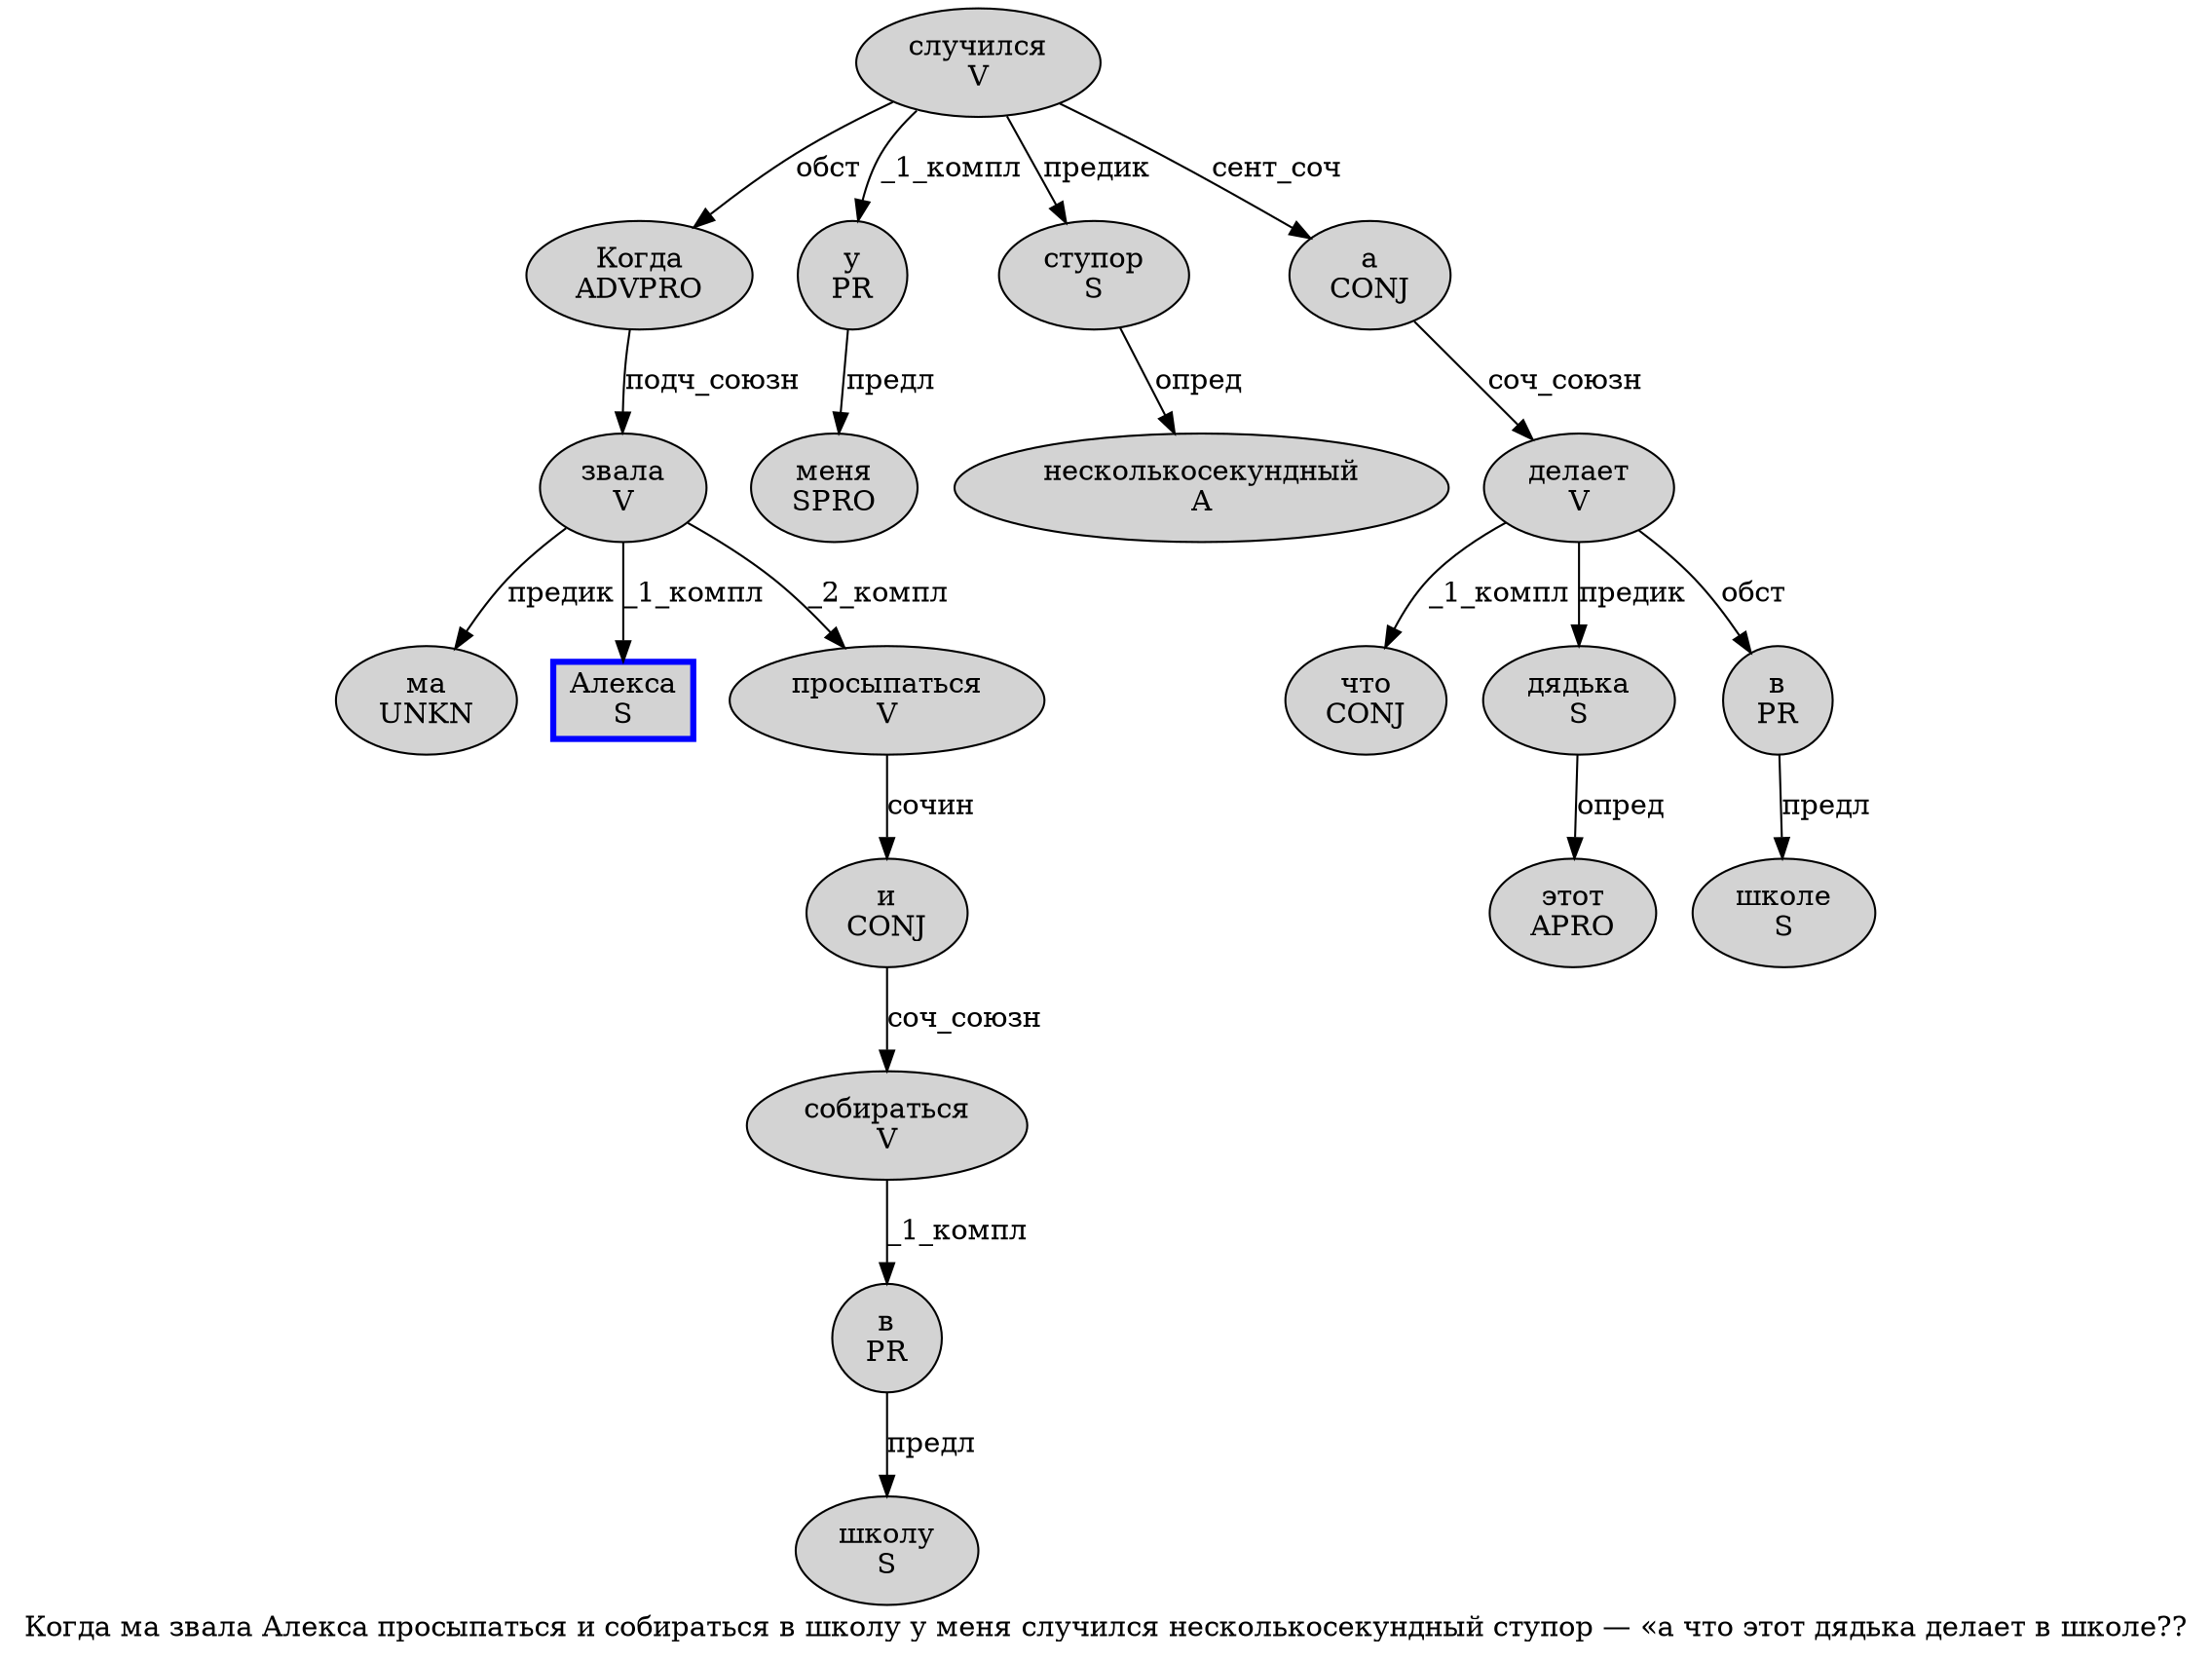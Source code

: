 digraph SENTENCE_3912 {
	graph [label="Когда ма звала Алекса просыпаться и собираться в школу у меня случился несколькосекундный ступор — «а что этот дядька делает в школе??"]
	node [style=filled]
		0 [label="Когда
ADVPRO" color="" fillcolor=lightgray penwidth=1 shape=ellipse]
		1 [label="ма
UNKN" color="" fillcolor=lightgray penwidth=1 shape=ellipse]
		2 [label="звала
V" color="" fillcolor=lightgray penwidth=1 shape=ellipse]
		3 [label="Алекса
S" color=blue fillcolor=lightgray penwidth=3 shape=box]
		4 [label="просыпаться
V" color="" fillcolor=lightgray penwidth=1 shape=ellipse]
		5 [label="и
CONJ" color="" fillcolor=lightgray penwidth=1 shape=ellipse]
		6 [label="собираться
V" color="" fillcolor=lightgray penwidth=1 shape=ellipse]
		7 [label="в
PR" color="" fillcolor=lightgray penwidth=1 shape=ellipse]
		8 [label="школу
S" color="" fillcolor=lightgray penwidth=1 shape=ellipse]
		9 [label="у
PR" color="" fillcolor=lightgray penwidth=1 shape=ellipse]
		10 [label="меня
SPRO" color="" fillcolor=lightgray penwidth=1 shape=ellipse]
		11 [label="случился
V" color="" fillcolor=lightgray penwidth=1 shape=ellipse]
		12 [label="несколькосекундный
A" color="" fillcolor=lightgray penwidth=1 shape=ellipse]
		13 [label="ступор
S" color="" fillcolor=lightgray penwidth=1 shape=ellipse]
		16 [label="а
CONJ" color="" fillcolor=lightgray penwidth=1 shape=ellipse]
		17 [label="что
CONJ" color="" fillcolor=lightgray penwidth=1 shape=ellipse]
		18 [label="этот
APRO" color="" fillcolor=lightgray penwidth=1 shape=ellipse]
		19 [label="дядька
S" color="" fillcolor=lightgray penwidth=1 shape=ellipse]
		20 [label="делает
V" color="" fillcolor=lightgray penwidth=1 shape=ellipse]
		21 [label="в
PR" color="" fillcolor=lightgray penwidth=1 shape=ellipse]
		22 [label="школе
S" color="" fillcolor=lightgray penwidth=1 shape=ellipse]
			5 -> 6 [label="соч_союзн"]
			0 -> 2 [label="подч_союзн"]
			2 -> 1 [label="предик"]
			2 -> 3 [label="_1_компл"]
			2 -> 4 [label="_2_компл"]
			9 -> 10 [label="предл"]
			11 -> 0 [label="обст"]
			11 -> 9 [label="_1_компл"]
			11 -> 13 [label="предик"]
			11 -> 16 [label="сент_соч"]
			20 -> 17 [label="_1_компл"]
			20 -> 19 [label="предик"]
			20 -> 21 [label="обст"]
			6 -> 7 [label="_1_компл"]
			19 -> 18 [label="опред"]
			16 -> 20 [label="соч_союзн"]
			7 -> 8 [label="предл"]
			13 -> 12 [label="опред"]
			4 -> 5 [label="сочин"]
			21 -> 22 [label="предл"]
}